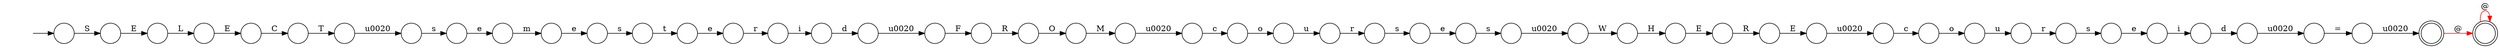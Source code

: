 digraph Automaton {
  rankdir = LR;
  0 [shape=circle,label=""];
  0 -> 11 [label="="]
  1 [shape=circle,label=""];
  1 -> 12 [label="E"]
  2 [shape=circle,label=""];
  2 -> 6 [label="e"]
  3 [shape=circle,label=""];
  3 -> 17 [label="M"]
  4 [shape=circle,label=""];
  4 -> 33 [label="W"]
  5 [shape=circle,label=""];
  5 -> 0 [label="\u0020"]
  6 [shape=circle,label=""];
  6 -> 22 [label="m"]
  7 [shape=circle,label=""];
  7 -> 2 [label="s"]
  8 [shape=circle,label=""];
  8 -> 36 [label="C"]
  9 [shape=circle,label=""];
  9 -> 23 [label="e"]
  10 [shape=doublecircle,label=""];
  10 -> 16 [label="@",color=red]
  11 [shape=circle,label=""];
  11 -> 10 [label="\u0020"]
  12 [shape=circle,label=""];
  12 -> 41 [label="\u0020"]
  13 [shape=circle,label=""];
  13 -> 44 [label="o"]
  14 [shape=circle,label=""];
  14 -> 20 [label="e"]
  15 [shape=circle,label=""];
  initial [shape=plaintext,label=""];
  initial -> 15
  15 -> 19 [label="S"]
  16 [shape=doublecircle,label=""];
  16 -> 16 [label="@",color=red]
  17 [shape=circle,label=""];
  17 -> 47 [label="\u0020"]
  18 [shape=circle,label=""];
  18 -> 4 [label="\u0020"]
  19 [shape=circle,label=""];
  19 -> 49 [label="E"]
  20 [shape=circle,label=""];
  20 -> 25 [label="r"]
  21 [shape=circle,label=""];
  21 -> 7 [label="\u0020"]
  22 [shape=circle,label=""];
  22 -> 31 [label="e"]
  23 [shape=circle,label=""];
  23 -> 39 [label="i"]
  24 [shape=circle,label=""];
  24 -> 37 [label="F"]
  25 [shape=circle,label=""];
  25 -> 28 [label="i"]
  26 [shape=circle,label=""];
  26 -> 34 [label="s"]
  27 [shape=circle,label=""];
  27 -> 26 [label="r"]
  28 [shape=circle,label=""];
  28 -> 38 [label="d"]
  29 [shape=circle,label=""];
  29 -> 9 [label="s"]
  30 [shape=circle,label=""];
  30 -> 42 [label="u"]
  31 [shape=circle,label=""];
  31 -> 46 [label="s"]
  32 [shape=circle,label=""];
  32 -> 3 [label="O"]
  33 [shape=circle,label=""];
  33 -> 40 [label="H"]
  34 [shape=circle,label=""];
  34 -> 45 [label="e"]
  35 [shape=circle,label=""];
  35 -> 30 [label="o"]
  36 [shape=circle,label=""];
  36 -> 21 [label="T"]
  37 [shape=circle,label=""];
  37 -> 32 [label="R"]
  38 [shape=circle,label=""];
  38 -> 24 [label="\u0020"]
  39 [shape=circle,label=""];
  39 -> 5 [label="d"]
  40 [shape=circle,label=""];
  40 -> 48 [label="E"]
  41 [shape=circle,label=""];
  41 -> 35 [label="c"]
  42 [shape=circle,label=""];
  42 -> 29 [label="r"]
  43 [shape=circle,label=""];
  43 -> 8 [label="E"]
  44 [shape=circle,label=""];
  44 -> 27 [label="u"]
  45 [shape=circle,label=""];
  45 -> 18 [label="s"]
  46 [shape=circle,label=""];
  46 -> 14 [label="t"]
  47 [shape=circle,label=""];
  47 -> 13 [label="c"]
  48 [shape=circle,label=""];
  48 -> 1 [label="R"]
  49 [shape=circle,label=""];
  49 -> 43 [label="L"]
}
